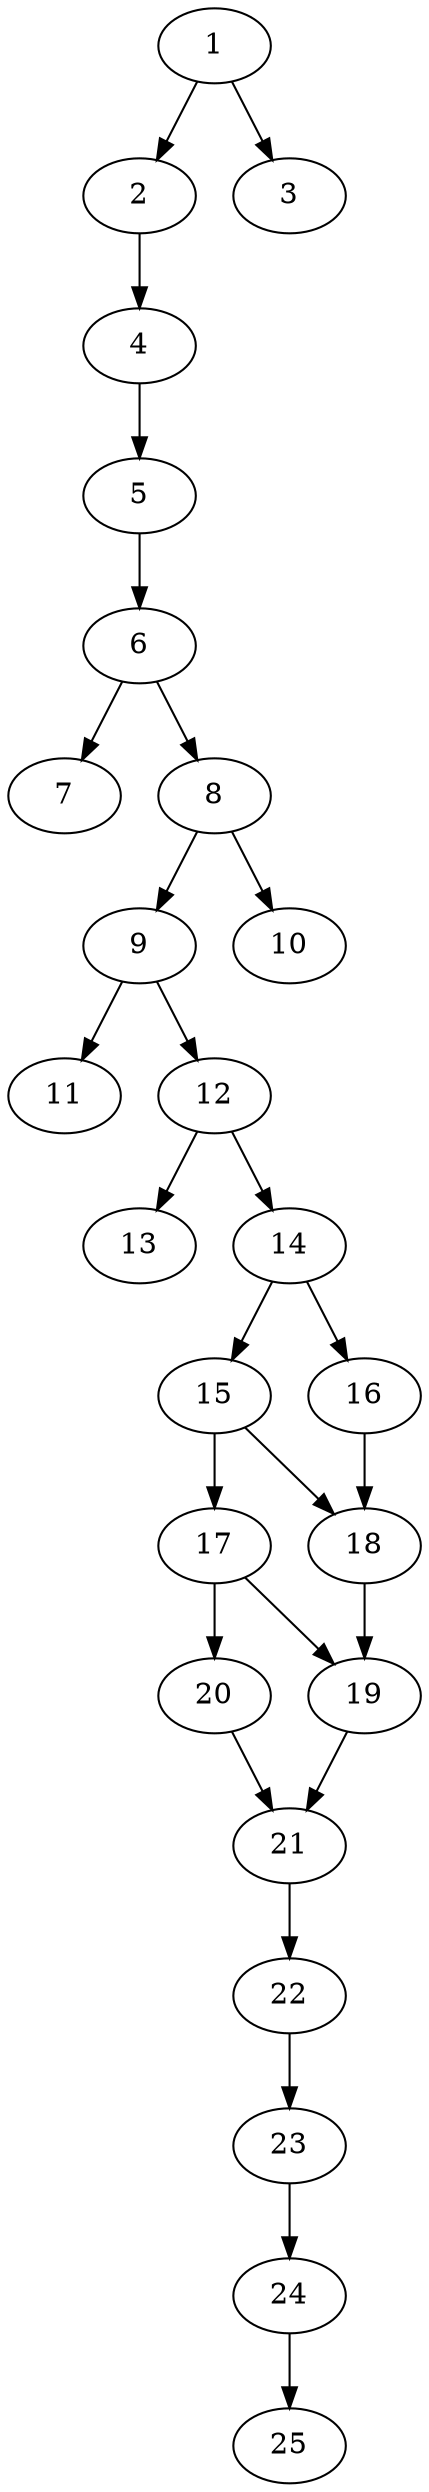 // DAG automatically generated by daggen at Thu Oct  3 14:00:40 2019
// ./daggen --dot -n 25 --ccr 0.4 --fat 0.3 --regular 0.9 --density 0.6 --mindata 5242880 --maxdata 52428800 
digraph G {
  1 [size="41282560", alpha="0.19", expect_size="16513024"] 
  1 -> 2 [size ="16513024"]
  1 -> 3 [size ="16513024"]
  2 [size="66030080", alpha="0.13", expect_size="26412032"] 
  2 -> 4 [size ="26412032"]
  3 [size="98229760", alpha="0.03", expect_size="39291904"] 
  4 [size="74096640", alpha="0.18", expect_size="29638656"] 
  4 -> 5 [size ="29638656"]
  5 [size="107256320", alpha="0.04", expect_size="42902528"] 
  5 -> 6 [size ="42902528"]
  6 [size="67727360", alpha="0.06", expect_size="27090944"] 
  6 -> 7 [size ="27090944"]
  6 -> 8 [size ="27090944"]
  7 [size="84152320", alpha="0.04", expect_size="33660928"] 
  8 [size="56128000", alpha="0.17", expect_size="22451200"] 
  8 -> 9 [size ="22451200"]
  8 -> 10 [size ="22451200"]
  9 [size="24458240", alpha="0.20", expect_size="9783296"] 
  9 -> 11 [size ="9783296"]
  9 -> 12 [size ="9783296"]
  10 [size="53383680", alpha="0.01", expect_size="21353472"] 
  11 [size="48665600", alpha="0.15", expect_size="19466240"] 
  12 [size="41400320", alpha="0.19", expect_size="16560128"] 
  12 -> 13 [size ="16560128"]
  12 -> 14 [size ="16560128"]
  13 [size="115179520", alpha="0.11", expect_size="46071808"] 
  14 [size="15480320", alpha="0.17", expect_size="6192128"] 
  14 -> 15 [size ="6192128"]
  14 -> 16 [size ="6192128"]
  15 [size="123893760", alpha="0.09", expect_size="49557504"] 
  15 -> 17 [size ="49557504"]
  15 -> 18 [size ="49557504"]
  16 [size="30556160", alpha="0.01", expect_size="12222464"] 
  16 -> 18 [size ="12222464"]
  17 [size="63201280", alpha="0.09", expect_size="25280512"] 
  17 -> 19 [size ="25280512"]
  17 -> 20 [size ="25280512"]
  18 [size="89297920", alpha="0.15", expect_size="35719168"] 
  18 -> 19 [size ="35719168"]
  19 [size="73251840", alpha="0.16", expect_size="29300736"] 
  19 -> 21 [size ="29300736"]
  20 [size="71086080", alpha="0.17", expect_size="28434432"] 
  20 -> 21 [size ="28434432"]
  21 [size="74060800", alpha="0.03", expect_size="29624320"] 
  21 -> 22 [size ="29624320"]
  22 [size="43463680", alpha="0.19", expect_size="17385472"] 
  22 -> 23 [size ="17385472"]
  23 [size="35228160", alpha="0.08", expect_size="14091264"] 
  23 -> 24 [size ="14091264"]
  24 [size="101493760", alpha="0.08", expect_size="40597504"] 
  24 -> 25 [size ="40597504"]
  25 [size="85317120", alpha="0.04", expect_size="34126848"] 
}
